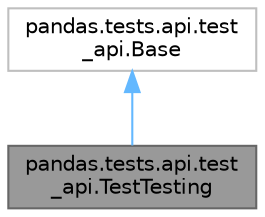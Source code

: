 digraph "pandas.tests.api.test_api.TestTesting"
{
 // LATEX_PDF_SIZE
  bgcolor="transparent";
  edge [fontname=Helvetica,fontsize=10,labelfontname=Helvetica,labelfontsize=10];
  node [fontname=Helvetica,fontsize=10,shape=box,height=0.2,width=0.4];
  Node1 [id="Node000001",label="pandas.tests.api.test\l_api.TestTesting",height=0.2,width=0.4,color="gray40", fillcolor="grey60", style="filled", fontcolor="black",tooltip=" "];
  Node2 -> Node1 [id="edge1_Node000001_Node000002",dir="back",color="steelblue1",style="solid",tooltip=" "];
  Node2 [id="Node000002",label="pandas.tests.api.test\l_api.Base",height=0.2,width=0.4,color="grey75", fillcolor="white", style="filled",URL="$d6/dc6/classpandas_1_1tests_1_1api_1_1test__api_1_1Base.html",tooltip=" "];
}
